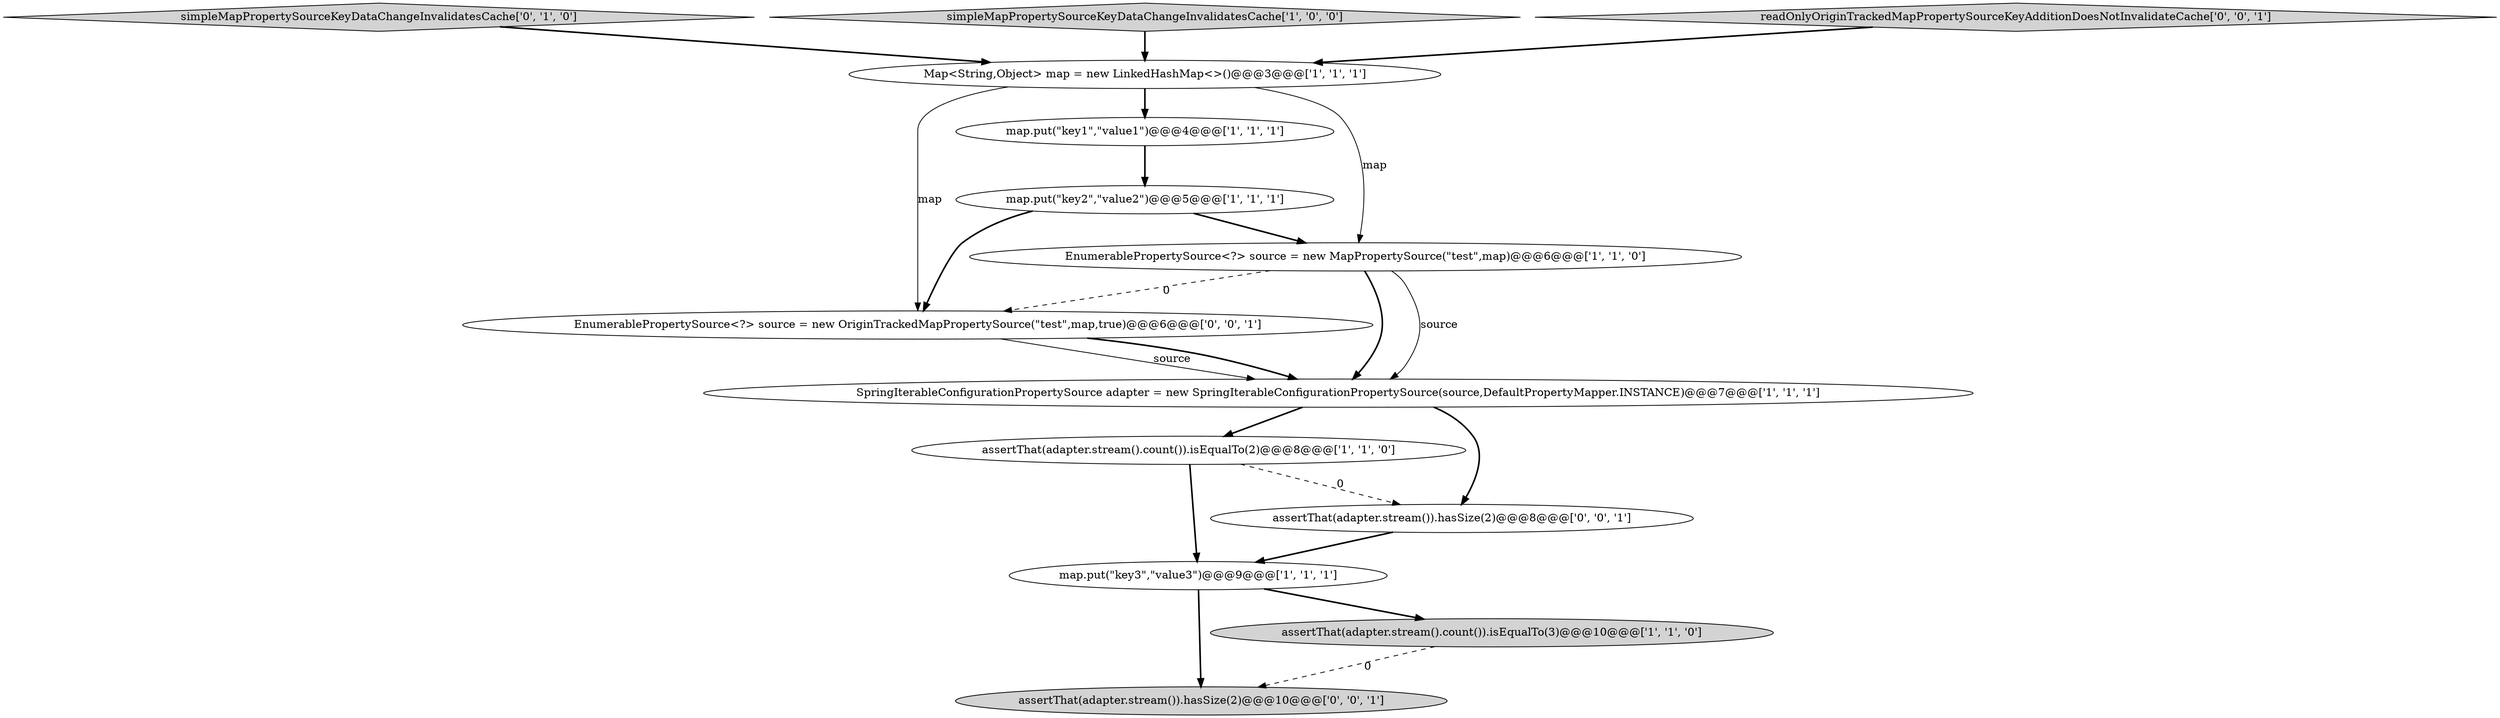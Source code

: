 digraph {
0 [style = filled, label = "map.put(\"key2\",\"value2\")@@@5@@@['1', '1', '1']", fillcolor = white, shape = ellipse image = "AAA0AAABBB1BBB"];
9 [style = filled, label = "simpleMapPropertySourceKeyDataChangeInvalidatesCache['0', '1', '0']", fillcolor = lightgray, shape = diamond image = "AAA0AAABBB2BBB"];
7 [style = filled, label = "assertThat(adapter.stream().count()).isEqualTo(2)@@@8@@@['1', '1', '0']", fillcolor = white, shape = ellipse image = "AAA0AAABBB1BBB"];
11 [style = filled, label = "assertThat(adapter.stream()).hasSize(2)@@@8@@@['0', '0', '1']", fillcolor = white, shape = ellipse image = "AAA0AAABBB3BBB"];
4 [style = filled, label = "simpleMapPropertySourceKeyDataChangeInvalidatesCache['1', '0', '0']", fillcolor = lightgray, shape = diamond image = "AAA0AAABBB1BBB"];
12 [style = filled, label = "readOnlyOriginTrackedMapPropertySourceKeyAdditionDoesNotInvalidateCache['0', '0', '1']", fillcolor = lightgray, shape = diamond image = "AAA0AAABBB3BBB"];
6 [style = filled, label = "Map<String,Object> map = new LinkedHashMap<>()@@@3@@@['1', '1', '1']", fillcolor = white, shape = ellipse image = "AAA0AAABBB1BBB"];
13 [style = filled, label = "assertThat(adapter.stream()).hasSize(2)@@@10@@@['0', '0', '1']", fillcolor = lightgray, shape = ellipse image = "AAA0AAABBB3BBB"];
2 [style = filled, label = "SpringIterableConfigurationPropertySource adapter = new SpringIterableConfigurationPropertySource(source,DefaultPropertyMapper.INSTANCE)@@@7@@@['1', '1', '1']", fillcolor = white, shape = ellipse image = "AAA0AAABBB1BBB"];
10 [style = filled, label = "EnumerablePropertySource<?> source = new OriginTrackedMapPropertySource(\"test\",map,true)@@@6@@@['0', '0', '1']", fillcolor = white, shape = ellipse image = "AAA0AAABBB3BBB"];
8 [style = filled, label = "assertThat(adapter.stream().count()).isEqualTo(3)@@@10@@@['1', '1', '0']", fillcolor = lightgray, shape = ellipse image = "AAA0AAABBB1BBB"];
3 [style = filled, label = "map.put(\"key3\",\"value3\")@@@9@@@['1', '1', '1']", fillcolor = white, shape = ellipse image = "AAA0AAABBB1BBB"];
5 [style = filled, label = "map.put(\"key1\",\"value1\")@@@4@@@['1', '1', '1']", fillcolor = white, shape = ellipse image = "AAA0AAABBB1BBB"];
1 [style = filled, label = "EnumerablePropertySource<?> source = new MapPropertySource(\"test\",map)@@@6@@@['1', '1', '0']", fillcolor = white, shape = ellipse image = "AAA0AAABBB1BBB"];
4->6 [style = bold, label=""];
7->11 [style = dashed, label="0"];
1->2 [style = solid, label="source"];
1->10 [style = dashed, label="0"];
12->6 [style = bold, label=""];
7->3 [style = bold, label=""];
9->6 [style = bold, label=""];
8->13 [style = dashed, label="0"];
6->5 [style = bold, label=""];
6->1 [style = solid, label="map"];
0->10 [style = bold, label=""];
5->0 [style = bold, label=""];
11->3 [style = bold, label=""];
0->1 [style = bold, label=""];
3->8 [style = bold, label=""];
10->2 [style = solid, label="source"];
3->13 [style = bold, label=""];
10->2 [style = bold, label=""];
1->2 [style = bold, label=""];
2->7 [style = bold, label=""];
6->10 [style = solid, label="map"];
2->11 [style = bold, label=""];
}
